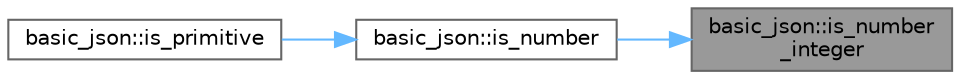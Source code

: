digraph "basic_json::is_number_integer"
{
 // LATEX_PDF_SIZE
  bgcolor="transparent";
  edge [fontname=Helvetica,fontsize=10,labelfontname=Helvetica,labelfontsize=10];
  node [fontname=Helvetica,fontsize=10,shape=box,height=0.2,width=0.4];
  rankdir="RL";
  Node1 [id="Node000001",label="basic_json::is_number\l_integer",height=0.2,width=0.4,color="gray40", fillcolor="grey60", style="filled", fontcolor="black",tooltip="return whether value is an integer number"];
  Node1 -> Node2 [id="edge1_Node000001_Node000002",dir="back",color="steelblue1",style="solid",tooltip=" "];
  Node2 [id="Node000002",label="basic_json::is_number",height=0.2,width=0.4,color="grey40", fillcolor="white", style="filled",URL="$classbasic__json.html#aacf244be5088fb183f4ba21a66af9631",tooltip="return whether value is a number"];
  Node2 -> Node3 [id="edge2_Node000002_Node000003",dir="back",color="steelblue1",style="solid",tooltip=" "];
  Node3 [id="Node000003",label="basic_json::is_primitive",height=0.2,width=0.4,color="grey40", fillcolor="white", style="filled",URL="$classbasic__json.html#ad650dd5a7e019b970abce3d8864b5654",tooltip="return whether type is primitive"];
}
